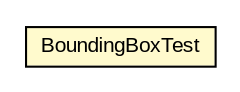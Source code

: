 #!/usr/local/bin/dot
#
# Class diagram 
# Generated by UMLGraph version R5_6-24-gf6e263 (http://www.umlgraph.org/)
#

digraph G {
	edge [fontname="arial",fontsize=10,labelfontname="arial",labelfontsize=10];
	node [fontname="arial",fontsize=10,shape=plaintext];
	nodesep=0.25;
	ranksep=0.5;
	// org.osmdroid.util.BoundingBoxTest
	c49203 [label=<<table title="org.osmdroid.util.BoundingBoxTest" border="0" cellborder="1" cellspacing="0" cellpadding="2" port="p" bgcolor="lemonChiffon" href="./BoundingBoxTest.html">
		<tr><td><table border="0" cellspacing="0" cellpadding="1">
<tr><td align="center" balign="center"> BoundingBoxTest </td></tr>
		</table></td></tr>
		</table>>, URL="./BoundingBoxTest.html", fontname="arial", fontcolor="black", fontsize=10.0];
}

